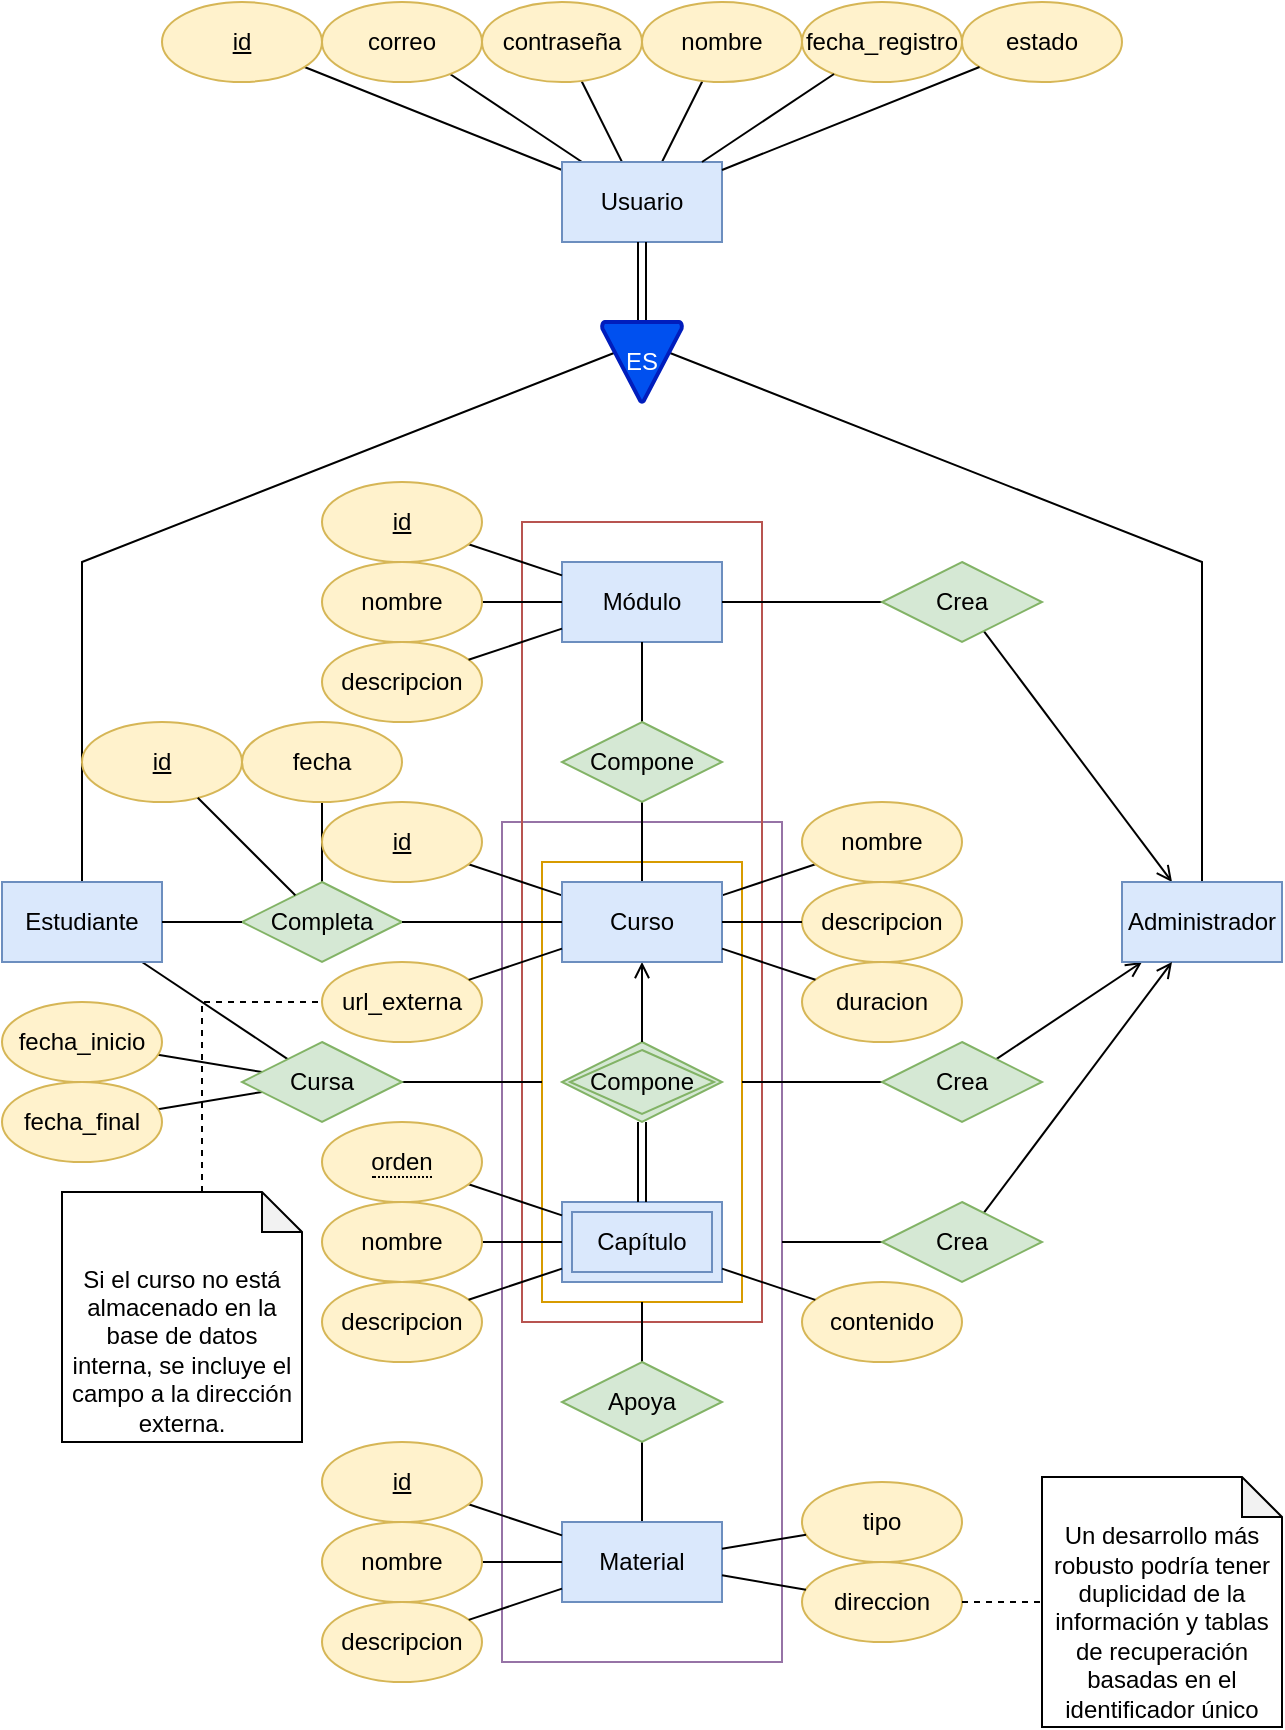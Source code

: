 <mxfile version="28.2.8">
  <diagram name="Página-1" id="pHBDLA_-ScpEqVffFEct">
    <mxGraphModel dx="983" dy="580" grid="1" gridSize="10" guides="1" tooltips="1" connect="1" arrows="1" fold="1" page="1" pageScale="1" pageWidth="827" pageHeight="1169" math="0" shadow="0">
      <root>
        <mxCell id="0" />
        <mxCell id="1" parent="0" />
        <mxCell id="6doGlEqkyrMGWGRIShdQ-58" value="" style="rounded=0;whiteSpace=wrap;html=1;fillColor=none;strokeColor=#9673a6;" parent="1" vertex="1">
          <mxGeometry x="410" y="450" width="140" height="420" as="geometry" />
        </mxCell>
        <mxCell id="6doGlEqkyrMGWGRIShdQ-30" value="" style="rounded=0;whiteSpace=wrap;html=1;fillColor=none;strokeColor=#b85450;" parent="1" vertex="1">
          <mxGeometry x="420" y="300" width="120" height="400" as="geometry" />
        </mxCell>
        <mxCell id="6doGlEqkyrMGWGRIShdQ-29" value="" style="rounded=0;whiteSpace=wrap;html=1;fillColor=none;strokeColor=#d79b00;" parent="1" vertex="1">
          <mxGeometry x="430" y="470" width="100" height="220" as="geometry" />
        </mxCell>
        <mxCell id="6doGlEqkyrMGWGRIShdQ-73" style="edgeStyle=none;rounded=0;orthogonalLoop=1;jettySize=auto;html=1;endArrow=none;endFill=0;" parent="1" source="6doGlEqkyrMGWGRIShdQ-4" target="6doGlEqkyrMGWGRIShdQ-70" edge="1">
          <mxGeometry relative="1" as="geometry" />
        </mxCell>
        <mxCell id="6doGlEqkyrMGWGRIShdQ-75" style="edgeStyle=none;rounded=0;orthogonalLoop=1;jettySize=auto;html=1;endArrow=none;endFill=0;" parent="1" source="6doGlEqkyrMGWGRIShdQ-4" target="6doGlEqkyrMGWGRIShdQ-68" edge="1">
          <mxGeometry relative="1" as="geometry" />
        </mxCell>
        <mxCell id="6doGlEqkyrMGWGRIShdQ-76" style="edgeStyle=none;rounded=0;orthogonalLoop=1;jettySize=auto;html=1;endArrow=none;endFill=0;" parent="1" source="6doGlEqkyrMGWGRIShdQ-4" target="6doGlEqkyrMGWGRIShdQ-69" edge="1">
          <mxGeometry relative="1" as="geometry" />
        </mxCell>
        <mxCell id="6doGlEqkyrMGWGRIShdQ-77" style="edgeStyle=none;rounded=0;orthogonalLoop=1;jettySize=auto;html=1;endArrow=none;endFill=0;" parent="1" source="6doGlEqkyrMGWGRIShdQ-4" target="6doGlEqkyrMGWGRIShdQ-74" edge="1">
          <mxGeometry relative="1" as="geometry" />
        </mxCell>
        <mxCell id="6doGlEqkyrMGWGRIShdQ-4" value="Usuario" style="whiteSpace=wrap;html=1;align=center;fillColor=#dae8fc;strokeColor=#6c8ebf;" parent="1" vertex="1">
          <mxGeometry x="440" y="120" width="80" height="40" as="geometry" />
        </mxCell>
        <mxCell id="6doGlEqkyrMGWGRIShdQ-8" style="edgeStyle=none;rounded=0;orthogonalLoop=1;jettySize=auto;html=1;exitX=0.5;exitY=0.25;exitDx=0;exitDy=0;exitPerimeter=0;endArrow=none;endFill=0;" parent="1" source="6doGlEqkyrMGWGRIShdQ-5" target="6doGlEqkyrMGWGRIShdQ-7" edge="1">
          <mxGeometry relative="1" as="geometry">
            <Array as="points">
              <mxPoint x="760" y="320" />
            </Array>
          </mxGeometry>
        </mxCell>
        <mxCell id="6doGlEqkyrMGWGRIShdQ-9" style="edgeStyle=none;rounded=0;orthogonalLoop=1;jettySize=auto;html=1;exitX=0.5;exitY=0.25;exitDx=0;exitDy=0;exitPerimeter=0;endArrow=none;endFill=0;" parent="1" source="6doGlEqkyrMGWGRIShdQ-5" target="6doGlEqkyrMGWGRIShdQ-6" edge="1">
          <mxGeometry relative="1" as="geometry">
            <Array as="points">
              <mxPoint x="200" y="320" />
            </Array>
          </mxGeometry>
        </mxCell>
        <mxCell id="6doGlEqkyrMGWGRIShdQ-33" style="edgeStyle=none;rounded=0;orthogonalLoop=1;jettySize=auto;html=1;endArrow=none;endFill=0;" parent="1" source="6doGlEqkyrMGWGRIShdQ-6" target="6doGlEqkyrMGWGRIShdQ-32" edge="1">
          <mxGeometry relative="1" as="geometry">
            <Array as="points" />
          </mxGeometry>
        </mxCell>
        <mxCell id="6doGlEqkyrMGWGRIShdQ-6" value="Estudiante" style="whiteSpace=wrap;html=1;align=center;fillColor=#dae8fc;strokeColor=#6c8ebf;" parent="1" vertex="1">
          <mxGeometry x="160" y="480" width="80" height="40" as="geometry" />
        </mxCell>
        <mxCell id="6doGlEqkyrMGWGRIShdQ-42" style="edgeStyle=none;rounded=0;orthogonalLoop=1;jettySize=auto;html=1;endArrow=open;endFill=0;startArrow=none;startFill=0;" parent="1" source="jvECENC-eG9ZYd3W-CWE-3" target="6doGlEqkyrMGWGRIShdQ-7" edge="1">
          <mxGeometry relative="1" as="geometry">
            <Array as="points" />
            <mxPoint x="657.143" y="568.571" as="sourcePoint" />
          </mxGeometry>
        </mxCell>
        <mxCell id="6doGlEqkyrMGWGRIShdQ-45" style="edgeStyle=none;rounded=0;orthogonalLoop=1;jettySize=auto;html=1;endArrow=open;endFill=0;startArrow=none;startFill=0;" parent="1" source="jvECENC-eG9ZYd3W-CWE-5" target="6doGlEqkyrMGWGRIShdQ-7" edge="1">
          <mxGeometry relative="1" as="geometry">
            <Array as="points" />
            <mxPoint x="650.909" y="354.545" as="sourcePoint" />
          </mxGeometry>
        </mxCell>
        <mxCell id="6doGlEqkyrMGWGRIShdQ-7" value="Administrador" style="whiteSpace=wrap;html=1;align=center;fillColor=#dae8fc;strokeColor=#6c8ebf;" parent="1" vertex="1">
          <mxGeometry x="720" y="480" width="80" height="40" as="geometry" />
        </mxCell>
        <mxCell id="6doGlEqkyrMGWGRIShdQ-11" value="Módulo" style="whiteSpace=wrap;html=1;align=center;fillColor=#dae8fc;strokeColor=#6c8ebf;" parent="1" vertex="1">
          <mxGeometry x="440" y="320" width="80" height="40" as="geometry" />
        </mxCell>
        <mxCell id="6doGlEqkyrMGWGRIShdQ-87" style="edgeStyle=none;rounded=0;orthogonalLoop=1;jettySize=auto;html=1;endArrow=none;endFill=0;" parent="1" source="6doGlEqkyrMGWGRIShdQ-107" target="jvECENC-eG9ZYd3W-CWE-15" edge="1">
          <mxGeometry relative="1" as="geometry">
            <mxPoint x="440" y="493.333" as="sourcePoint" />
            <mxPoint x="566.718" y="471.094" as="targetPoint" />
          </mxGeometry>
        </mxCell>
        <mxCell id="6doGlEqkyrMGWGRIShdQ-88" style="edgeStyle=none;rounded=0;orthogonalLoop=1;jettySize=auto;html=1;endArrow=none;endFill=0;" parent="1" source="6doGlEqkyrMGWGRIShdQ-107" target="6doGlEqkyrMGWGRIShdQ-86" edge="1">
          <mxGeometry relative="1" as="geometry">
            <mxPoint x="440" y="506.667" as="sourcePoint" />
          </mxGeometry>
        </mxCell>
        <mxCell id="6doGlEqkyrMGWGRIShdQ-13" value="Capítulo" style="shape=ext;margin=3;double=1;whiteSpace=wrap;html=1;align=center;fillColor=#dae8fc;strokeColor=#6c8ebf;" parent="1" vertex="1">
          <mxGeometry x="440" y="640" width="80" height="40" as="geometry" />
        </mxCell>
        <mxCell id="6doGlEqkyrMGWGRIShdQ-14" value="Compone" style="shape=rhombus;double=1;perimeter=rhombusPerimeter;whiteSpace=wrap;html=1;align=center;fillColor=#d5e8d4;strokeColor=#82b366;" parent="1" vertex="1">
          <mxGeometry x="440" y="560" width="80" height="40" as="geometry" />
        </mxCell>
        <mxCell id="6doGlEqkyrMGWGRIShdQ-18" value="" style="shape=link;html=1;rounded=0;" parent="1" source="6doGlEqkyrMGWGRIShdQ-13" target="6doGlEqkyrMGWGRIShdQ-14" edge="1">
          <mxGeometry relative="1" as="geometry">
            <mxPoint x="530" y="450" as="sourcePoint" />
            <mxPoint x="690" y="450" as="targetPoint" />
          </mxGeometry>
        </mxCell>
        <mxCell id="6doGlEqkyrMGWGRIShdQ-21" value="" style="endArrow=open;html=1;rounded=0;endFill=0;" parent="1" source="6doGlEqkyrMGWGRIShdQ-14" target="6doGlEqkyrMGWGRIShdQ-107" edge="1">
          <mxGeometry relative="1" as="geometry">
            <mxPoint x="530" y="450" as="sourcePoint" />
            <mxPoint x="480" y="520" as="targetPoint" />
          </mxGeometry>
        </mxCell>
        <mxCell id="6doGlEqkyrMGWGRIShdQ-26" value="" style="endArrow=none;html=1;rounded=0;endFill=0;" parent="1" source="6doGlEqkyrMGWGRIShdQ-108" target="6doGlEqkyrMGWGRIShdQ-11" edge="1">
          <mxGeometry relative="1" as="geometry">
            <mxPoint x="480" y="400" as="sourcePoint" />
            <mxPoint x="480" y="360" as="targetPoint" />
          </mxGeometry>
        </mxCell>
        <mxCell id="6doGlEqkyrMGWGRIShdQ-47" style="edgeStyle=none;rounded=0;orthogonalLoop=1;jettySize=auto;html=1;endArrow=none;endFill=0;" parent="1" source="6doGlEqkyrMGWGRIShdQ-28" target="6doGlEqkyrMGWGRIShdQ-46" edge="1">
          <mxGeometry relative="1" as="geometry" />
        </mxCell>
        <mxCell id="6doGlEqkyrMGWGRIShdQ-28" value="Material" style="whiteSpace=wrap;html=1;align=center;fillColor=#dae8fc;strokeColor=#6c8ebf;" parent="1" vertex="1">
          <mxGeometry x="440" y="800" width="80" height="40" as="geometry" />
        </mxCell>
        <mxCell id="6doGlEqkyrMGWGRIShdQ-34" style="edgeStyle=none;rounded=0;orthogonalLoop=1;jettySize=auto;html=1;endArrow=none;endFill=0;" parent="1" source="6doGlEqkyrMGWGRIShdQ-32" target="6doGlEqkyrMGWGRIShdQ-29" edge="1">
          <mxGeometry relative="1" as="geometry">
            <mxPoint x="360" y="580" as="sourcePoint" />
          </mxGeometry>
        </mxCell>
        <mxCell id="6doGlEqkyrMGWGRIShdQ-116" style="edgeStyle=none;rounded=0;orthogonalLoop=1;jettySize=auto;html=1;endArrow=none;endFill=0;" parent="1" source="6doGlEqkyrMGWGRIShdQ-32" target="6doGlEqkyrMGWGRIShdQ-114" edge="1">
          <mxGeometry relative="1" as="geometry" />
        </mxCell>
        <mxCell id="6doGlEqkyrMGWGRIShdQ-117" style="edgeStyle=none;rounded=0;orthogonalLoop=1;jettySize=auto;html=1;endArrow=none;endFill=0;" parent="1" source="6doGlEqkyrMGWGRIShdQ-32" target="6doGlEqkyrMGWGRIShdQ-115" edge="1">
          <mxGeometry relative="1" as="geometry" />
        </mxCell>
        <mxCell id="6doGlEqkyrMGWGRIShdQ-32" value="Cursa" style="shape=rhombus;perimeter=rhombusPerimeter;whiteSpace=wrap;html=1;align=center;fillColor=#d5e8d4;strokeColor=#82b366;" parent="1" vertex="1">
          <mxGeometry x="280" y="560" width="80" height="40" as="geometry" />
        </mxCell>
        <mxCell id="6doGlEqkyrMGWGRIShdQ-41" style="edgeStyle=none;rounded=0;orthogonalLoop=1;jettySize=auto;html=1;endArrow=none;endFill=0;" parent="1" source="jvECENC-eG9ZYd3W-CWE-3" target="6doGlEqkyrMGWGRIShdQ-29" edge="1">
          <mxGeometry relative="1" as="geometry">
            <mxPoint x="600" y="580" as="sourcePoint" />
          </mxGeometry>
        </mxCell>
        <mxCell id="6doGlEqkyrMGWGRIShdQ-44" style="edgeStyle=none;rounded=0;orthogonalLoop=1;jettySize=auto;html=1;endArrow=none;endFill=0;" parent="1" source="jvECENC-eG9ZYd3W-CWE-5" target="6doGlEqkyrMGWGRIShdQ-11" edge="1">
          <mxGeometry relative="1" as="geometry">
            <mxPoint x="600" y="340" as="sourcePoint" />
          </mxGeometry>
        </mxCell>
        <mxCell id="6doGlEqkyrMGWGRIShdQ-48" style="edgeStyle=none;rounded=0;orthogonalLoop=1;jettySize=auto;html=1;endArrow=none;endFill=0;" parent="1" source="6doGlEqkyrMGWGRIShdQ-46" target="6doGlEqkyrMGWGRIShdQ-29" edge="1">
          <mxGeometry relative="1" as="geometry">
            <mxPoint x="640" y="710" as="targetPoint" />
          </mxGeometry>
        </mxCell>
        <mxCell id="6doGlEqkyrMGWGRIShdQ-46" value="Apoya" style="shape=rhombus;perimeter=rhombusPerimeter;whiteSpace=wrap;html=1;align=center;fillColor=#d5e8d4;strokeColor=#82b366;" parent="1" vertex="1">
          <mxGeometry x="440" y="720" width="80" height="40" as="geometry" />
        </mxCell>
        <mxCell id="6doGlEqkyrMGWGRIShdQ-49" style="edgeStyle=none;rounded=0;orthogonalLoop=1;jettySize=auto;html=1;exitX=0.5;exitY=0;exitDx=0;exitDy=0;" parent="1" edge="1">
          <mxGeometry relative="1" as="geometry">
            <mxPoint x="560" y="450" as="sourcePoint" />
            <mxPoint x="560" y="450" as="targetPoint" />
          </mxGeometry>
        </mxCell>
        <mxCell id="6doGlEqkyrMGWGRIShdQ-50" value="" style="shape=link;html=1;rounded=0;" parent="1" source="6doGlEqkyrMGWGRIShdQ-5" target="6doGlEqkyrMGWGRIShdQ-4" edge="1">
          <mxGeometry relative="1" as="geometry">
            <mxPoint x="580" y="500" as="sourcePoint" />
            <mxPoint x="580" y="460" as="targetPoint" />
          </mxGeometry>
        </mxCell>
        <mxCell id="6doGlEqkyrMGWGRIShdQ-5" value="ES" style="strokeWidth=2;html=1;shape=mxgraph.flowchart.merge_or_storage;whiteSpace=wrap;fillColor=#0050ef;fontColor=#ffffff;strokeColor=#001DBC;" parent="1" vertex="1">
          <mxGeometry x="460" y="200" width="40" height="40" as="geometry" />
        </mxCell>
        <mxCell id="6doGlEqkyrMGWGRIShdQ-64" style="edgeStyle=none;rounded=0;orthogonalLoop=1;jettySize=auto;html=1;endArrow=none;endFill=0;" parent="1" source="jvECENC-eG9ZYd3W-CWE-2" target="6doGlEqkyrMGWGRIShdQ-58" edge="1">
          <mxGeometry relative="1" as="geometry">
            <mxPoint x="600" y="660" as="sourcePoint" />
          </mxGeometry>
        </mxCell>
        <mxCell id="6doGlEqkyrMGWGRIShdQ-65" style="edgeStyle=none;rounded=0;orthogonalLoop=1;jettySize=auto;html=1;endArrow=open;endFill=0;startArrow=none;startFill=0;" parent="1" source="jvECENC-eG9ZYd3W-CWE-2" target="6doGlEqkyrMGWGRIShdQ-7" edge="1">
          <mxGeometry relative="1" as="geometry">
            <mxPoint x="650.909" y="645.455" as="sourcePoint" />
            <mxPoint x="823" y="570" as="targetPoint" />
            <Array as="points" />
          </mxGeometry>
        </mxCell>
        <mxCell id="6doGlEqkyrMGWGRIShdQ-68" value="correo" style="ellipse;whiteSpace=wrap;html=1;align=center;fillColor=#fff2cc;strokeColor=#d6b656;" parent="1" vertex="1">
          <mxGeometry x="320" y="40" width="80" height="40" as="geometry" />
        </mxCell>
        <mxCell id="6doGlEqkyrMGWGRIShdQ-69" value="contraseña" style="ellipse;whiteSpace=wrap;html=1;align=center;fillColor=#fff2cc;strokeColor=#d6b656;" parent="1" vertex="1">
          <mxGeometry x="400" y="40" width="80" height="40" as="geometry" />
        </mxCell>
        <mxCell id="6doGlEqkyrMGWGRIShdQ-70" value="id" style="ellipse;whiteSpace=wrap;html=1;align=center;fontStyle=4;fillColor=#fff2cc;strokeColor=#d6b656;" parent="1" vertex="1">
          <mxGeometry x="240" y="40" width="80" height="40" as="geometry" />
        </mxCell>
        <mxCell id="6doGlEqkyrMGWGRIShdQ-74" value="nombre" style="ellipse;whiteSpace=wrap;html=1;align=center;fillColor=#fff2cc;strokeColor=#d6b656;" parent="1" vertex="1">
          <mxGeometry x="480" y="40" width="80" height="40" as="geometry" />
        </mxCell>
        <mxCell id="6doGlEqkyrMGWGRIShdQ-80" style="edgeStyle=none;rounded=0;orthogonalLoop=1;jettySize=auto;html=1;endArrow=none;endFill=0;" parent="1" source="6doGlEqkyrMGWGRIShdQ-11" target="6doGlEqkyrMGWGRIShdQ-81" edge="1">
          <mxGeometry relative="1" as="geometry">
            <mxPoint x="440" y="390" as="sourcePoint" />
          </mxGeometry>
        </mxCell>
        <mxCell id="6doGlEqkyrMGWGRIShdQ-81" value="id" style="ellipse;whiteSpace=wrap;html=1;align=center;fontStyle=4;fillColor=#fff2cc;strokeColor=#d6b656;" parent="1" vertex="1">
          <mxGeometry x="320" y="280" width="80" height="40" as="geometry" />
        </mxCell>
        <mxCell id="6doGlEqkyrMGWGRIShdQ-83" style="edgeStyle=none;rounded=0;orthogonalLoop=1;jettySize=auto;html=1;endArrow=none;endFill=0;" parent="1" source="6doGlEqkyrMGWGRIShdQ-11" target="6doGlEqkyrMGWGRIShdQ-84" edge="1">
          <mxGeometry relative="1" as="geometry">
            <mxPoint x="260" y="430" as="sourcePoint" />
          </mxGeometry>
        </mxCell>
        <mxCell id="6doGlEqkyrMGWGRIShdQ-84" value="nombre" style="ellipse;whiteSpace=wrap;html=1;align=center;fillColor=#fff2cc;strokeColor=#d6b656;" parent="1" vertex="1">
          <mxGeometry x="320" y="320" width="80" height="40" as="geometry" />
        </mxCell>
        <mxCell id="6doGlEqkyrMGWGRIShdQ-86" value="nombre" style="ellipse;whiteSpace=wrap;html=1;align=center;fillColor=#fff2cc;strokeColor=#d6b656;" parent="1" vertex="1">
          <mxGeometry x="560" y="440" width="80" height="40" as="geometry" />
        </mxCell>
        <mxCell id="6doGlEqkyrMGWGRIShdQ-89" style="edgeStyle=none;rounded=0;orthogonalLoop=1;jettySize=auto;html=1;endArrow=none;endFill=0;" parent="1" source="6doGlEqkyrMGWGRIShdQ-13" target="jvECENC-eG9ZYd3W-CWE-16" edge="1">
          <mxGeometry relative="1" as="geometry">
            <mxPoint x="440" y="653" as="sourcePoint" />
            <mxPoint x="393.282" y="631.094" as="targetPoint" />
          </mxGeometry>
        </mxCell>
        <mxCell id="6doGlEqkyrMGWGRIShdQ-90" style="edgeStyle=none;rounded=0;orthogonalLoop=1;jettySize=auto;html=1;endArrow=none;endFill=0;" parent="1" source="6doGlEqkyrMGWGRIShdQ-13" target="6doGlEqkyrMGWGRIShdQ-92" edge="1">
          <mxGeometry relative="1" as="geometry">
            <mxPoint x="440" y="667" as="sourcePoint" />
          </mxGeometry>
        </mxCell>
        <mxCell id="6doGlEqkyrMGWGRIShdQ-92" value="nombre" style="ellipse;whiteSpace=wrap;html=1;align=center;fillColor=#fff2cc;strokeColor=#d6b656;" parent="1" vertex="1">
          <mxGeometry x="320" y="640" width="80" height="40" as="geometry" />
        </mxCell>
        <mxCell id="6doGlEqkyrMGWGRIShdQ-98" style="edgeStyle=none;rounded=0;orthogonalLoop=1;jettySize=auto;html=1;endArrow=none;endFill=0;" parent="1" source="6doGlEqkyrMGWGRIShdQ-28" target="6doGlEqkyrMGWGRIShdQ-129" edge="1">
          <mxGeometry relative="1" as="geometry">
            <mxPoint x="440" y="813" as="sourcePoint" />
            <mxPoint x="388.284" y="774.142" as="targetPoint" />
          </mxGeometry>
        </mxCell>
        <mxCell id="6doGlEqkyrMGWGRIShdQ-99" style="edgeStyle=none;rounded=0;orthogonalLoop=1;jettySize=auto;html=1;endArrow=none;endFill=0;" parent="1" source="6doGlEqkyrMGWGRIShdQ-28" target="6doGlEqkyrMGWGRIShdQ-101" edge="1">
          <mxGeometry relative="1" as="geometry">
            <mxPoint x="440" y="827" as="sourcePoint" />
          </mxGeometry>
        </mxCell>
        <mxCell id="6doGlEqkyrMGWGRIShdQ-101" value="nombre" style="ellipse;whiteSpace=wrap;html=1;align=center;fillColor=#fff2cc;strokeColor=#d6b656;" parent="1" vertex="1">
          <mxGeometry x="320" y="800" width="80" height="40" as="geometry" />
        </mxCell>
        <mxCell id="6doGlEqkyrMGWGRIShdQ-102" value="descripcion" style="ellipse;whiteSpace=wrap;html=1;align=center;fillColor=#fff2cc;strokeColor=#d6b656;" parent="1" vertex="1">
          <mxGeometry x="320" y="840" width="80" height="40" as="geometry" />
        </mxCell>
        <mxCell id="6doGlEqkyrMGWGRIShdQ-104" style="edgeStyle=none;rounded=0;orthogonalLoop=1;jettySize=auto;html=1;endArrow=none;endFill=0;" parent="1" source="6doGlEqkyrMGWGRIShdQ-102" target="6doGlEqkyrMGWGRIShdQ-28" edge="1">
          <mxGeometry relative="1" as="geometry">
            <mxPoint x="532" y="846" as="sourcePoint" />
            <mxPoint x="480" y="820" as="targetPoint" />
          </mxGeometry>
        </mxCell>
        <mxCell id="6doGlEqkyrMGWGRIShdQ-106" style="edgeStyle=none;rounded=0;orthogonalLoop=1;jettySize=auto;html=1;endArrow=none;endFill=0;" parent="1" source="6doGlEqkyrMGWGRIShdQ-107" target="6doGlEqkyrMGWGRIShdQ-108" edge="1">
          <mxGeometry relative="1" as="geometry">
            <mxPoint x="480" y="440" as="targetPoint" />
          </mxGeometry>
        </mxCell>
        <mxCell id="6doGlEqkyrMGWGRIShdQ-107" value="Curso" style="whiteSpace=wrap;html=1;align=center;fillColor=#dae8fc;strokeColor=#6c8ebf;" parent="1" vertex="1">
          <mxGeometry x="440" y="480" width="80" height="40" as="geometry" />
        </mxCell>
        <mxCell id="6doGlEqkyrMGWGRIShdQ-108" value="Compone" style="shape=rhombus;perimeter=rhombusPerimeter;whiteSpace=wrap;html=1;align=center;fillColor=#d5e8d4;strokeColor=#82b366;" parent="1" vertex="1">
          <mxGeometry x="440" y="400" width="80" height="40" as="geometry" />
        </mxCell>
        <mxCell id="6doGlEqkyrMGWGRIShdQ-112" value="fecha_registro" style="ellipse;whiteSpace=wrap;html=1;align=center;fillColor=#fff2cc;strokeColor=#d6b656;" parent="1" vertex="1">
          <mxGeometry x="560" y="40" width="80" height="40" as="geometry" />
        </mxCell>
        <mxCell id="6doGlEqkyrMGWGRIShdQ-113" style="edgeStyle=none;rounded=0;orthogonalLoop=1;jettySize=auto;html=1;endArrow=none;endFill=0;" parent="1" source="6doGlEqkyrMGWGRIShdQ-4" target="6doGlEqkyrMGWGRIShdQ-112" edge="1">
          <mxGeometry relative="1" as="geometry">
            <mxPoint x="590" y="174" as="sourcePoint" />
            <mxPoint x="656" y="130" as="targetPoint" />
          </mxGeometry>
        </mxCell>
        <mxCell id="6doGlEqkyrMGWGRIShdQ-114" value="fecha_inicio" style="ellipse;whiteSpace=wrap;html=1;align=center;fillColor=#fff2cc;strokeColor=#d6b656;" parent="1" vertex="1">
          <mxGeometry x="160" y="540" width="80" height="40" as="geometry" />
        </mxCell>
        <mxCell id="6doGlEqkyrMGWGRIShdQ-115" value="fecha_final" style="ellipse;whiteSpace=wrap;html=1;align=center;fillColor=#fff2cc;strokeColor=#d6b656;" parent="1" vertex="1">
          <mxGeometry x="160" y="580" width="80" height="40" as="geometry" />
        </mxCell>
        <mxCell id="6doGlEqkyrMGWGRIShdQ-118" value="descripcion" style="ellipse;whiteSpace=wrap;html=1;align=center;fillColor=#fff2cc;strokeColor=#d6b656;" parent="1" vertex="1">
          <mxGeometry x="320" y="680" width="80" height="40" as="geometry" />
        </mxCell>
        <mxCell id="6doGlEqkyrMGWGRIShdQ-119" value="descripcion" style="ellipse;whiteSpace=wrap;html=1;align=center;fillColor=#fff2cc;strokeColor=#d6b656;" parent="1" vertex="1">
          <mxGeometry x="320" y="360" width="80" height="40" as="geometry" />
        </mxCell>
        <mxCell id="6doGlEqkyrMGWGRIShdQ-120" style="edgeStyle=none;rounded=0;orthogonalLoop=1;jettySize=auto;html=1;endArrow=none;endFill=0;" parent="1" source="6doGlEqkyrMGWGRIShdQ-11" target="6doGlEqkyrMGWGRIShdQ-119" edge="1">
          <mxGeometry relative="1" as="geometry">
            <mxPoint x="452" y="360" as="sourcePoint" />
            <mxPoint x="410" y="367" as="targetPoint" />
          </mxGeometry>
        </mxCell>
        <mxCell id="6doGlEqkyrMGWGRIShdQ-121" value="descripcion" style="ellipse;whiteSpace=wrap;html=1;align=center;fillColor=#fff2cc;strokeColor=#d6b656;" parent="1" vertex="1">
          <mxGeometry x="560" y="480" width="80" height="40" as="geometry" />
        </mxCell>
        <mxCell id="6doGlEqkyrMGWGRIShdQ-122" style="edgeStyle=none;rounded=0;orthogonalLoop=1;jettySize=auto;html=1;endArrow=none;endFill=0;" parent="1" source="6doGlEqkyrMGWGRIShdQ-107" target="6doGlEqkyrMGWGRIShdQ-121" edge="1">
          <mxGeometry relative="1" as="geometry">
            <mxPoint x="440" y="513" as="sourcePoint" />
            <mxPoint x="410" y="527" as="targetPoint" />
          </mxGeometry>
        </mxCell>
        <mxCell id="6doGlEqkyrMGWGRIShdQ-123" style="edgeStyle=none;rounded=0;orthogonalLoop=1;jettySize=auto;html=1;endArrow=none;endFill=0;" parent="1" source="6doGlEqkyrMGWGRIShdQ-13" target="6doGlEqkyrMGWGRIShdQ-118" edge="1">
          <mxGeometry relative="1" as="geometry">
            <mxPoint x="482" y="690" as="sourcePoint" />
            <mxPoint x="440" y="697" as="targetPoint" />
          </mxGeometry>
        </mxCell>
        <mxCell id="6doGlEqkyrMGWGRIShdQ-124" value="direccion" style="ellipse;whiteSpace=wrap;html=1;align=center;fillColor=#fff2cc;strokeColor=#d6b656;" parent="1" vertex="1">
          <mxGeometry x="560" y="820" width="80" height="40" as="geometry" />
        </mxCell>
        <mxCell id="6doGlEqkyrMGWGRIShdQ-126" style="edgeStyle=none;rounded=0;orthogonalLoop=1;jettySize=auto;html=1;endArrow=none;endFill=0;" parent="1" source="6doGlEqkyrMGWGRIShdQ-124" target="6doGlEqkyrMGWGRIShdQ-28" edge="1">
          <mxGeometry relative="1" as="geometry">
            <mxPoint x="450" y="886" as="sourcePoint" />
            <mxPoint x="496" y="870" as="targetPoint" />
          </mxGeometry>
        </mxCell>
        <mxCell id="6doGlEqkyrMGWGRIShdQ-127" style="edgeStyle=none;rounded=0;orthogonalLoop=1;jettySize=auto;html=1;endArrow=none;endFill=0;dashed=1;" parent="1" source="6doGlEqkyrMGWGRIShdQ-124" target="6doGlEqkyrMGWGRIShdQ-128" edge="1">
          <mxGeometry relative="1" as="geometry">
            <mxPoint x="600" y="860" as="sourcePoint" />
            <Array as="points">
              <mxPoint x="670" y="840" />
            </Array>
          </mxGeometry>
        </mxCell>
        <mxCell id="6doGlEqkyrMGWGRIShdQ-128" value="Un desarrollo más robusto podría tener duplicidad de la información y tablas de recuperación basadas en el identificador único" style="shape=note;whiteSpace=wrap;html=1;backgroundOutline=1;darkOpacity=0.05;verticalAlign=bottom;size=20;" parent="1" vertex="1">
          <mxGeometry x="680" y="777.5" width="120" height="125" as="geometry" />
        </mxCell>
        <mxCell id="6doGlEqkyrMGWGRIShdQ-129" value="id" style="ellipse;whiteSpace=wrap;html=1;align=center;fontStyle=4;fillColor=#fff2cc;strokeColor=#d6b656;" parent="1" vertex="1">
          <mxGeometry x="320" y="760" width="80" height="40" as="geometry" />
        </mxCell>
        <mxCell id="jvECENC-eG9ZYd3W-CWE-2" value="Crea" style="shape=rhombus;perimeter=rhombusPerimeter;whiteSpace=wrap;html=1;align=center;fillColor=#d5e8d4;strokeColor=#82b366;" parent="1" vertex="1">
          <mxGeometry x="600" y="640" width="80" height="40" as="geometry" />
        </mxCell>
        <mxCell id="jvECENC-eG9ZYd3W-CWE-3" value="Crea" style="shape=rhombus;perimeter=rhombusPerimeter;whiteSpace=wrap;html=1;align=center;fillColor=#d5e8d4;strokeColor=#82b366;" parent="1" vertex="1">
          <mxGeometry x="600" y="560" width="80" height="40" as="geometry" />
        </mxCell>
        <mxCell id="jvECENC-eG9ZYd3W-CWE-5" value="Crea" style="shape=rhombus;perimeter=rhombusPerimeter;whiteSpace=wrap;html=1;align=center;fillColor=#d5e8d4;strokeColor=#82b366;" parent="1" vertex="1">
          <mxGeometry x="600" y="320" width="80" height="40" as="geometry" />
        </mxCell>
        <mxCell id="jvECENC-eG9ZYd3W-CWE-14" style="rounded=0;orthogonalLoop=1;jettySize=auto;html=1;endArrow=none;endFill=0;" parent="1" source="jvECENC-eG9ZYd3W-CWE-7" target="jvECENC-eG9ZYd3W-CWE-12" edge="1">
          <mxGeometry relative="1" as="geometry" />
        </mxCell>
        <mxCell id="jvECENC-eG9ZYd3W-CWE-7" value="Completa" style="shape=rhombus;perimeter=rhombusPerimeter;whiteSpace=wrap;html=1;align=center;fillColor=#d5e8d4;strokeColor=#82b366;" parent="1" vertex="1">
          <mxGeometry x="280" y="480" width="80" height="40" as="geometry" />
        </mxCell>
        <mxCell id="jvECENC-eG9ZYd3W-CWE-8" style="edgeStyle=none;rounded=0;orthogonalLoop=1;jettySize=auto;html=1;endArrow=none;endFill=0;" parent="1" source="6doGlEqkyrMGWGRIShdQ-6" target="jvECENC-eG9ZYd3W-CWE-7" edge="1">
          <mxGeometry relative="1" as="geometry">
            <Array as="points" />
            <mxPoint x="330" y="550" as="sourcePoint" />
            <mxPoint x="403" y="599" as="targetPoint" />
          </mxGeometry>
        </mxCell>
        <mxCell id="jvECENC-eG9ZYd3W-CWE-9" style="edgeStyle=none;rounded=0;orthogonalLoop=1;jettySize=auto;html=1;endArrow=none;endFill=0;" parent="1" source="jvECENC-eG9ZYd3W-CWE-7" target="6doGlEqkyrMGWGRIShdQ-107" edge="1">
          <mxGeometry relative="1" as="geometry">
            <Array as="points" />
            <mxPoint x="360" y="540" as="sourcePoint" />
            <mxPoint x="400" y="540" as="targetPoint" />
          </mxGeometry>
        </mxCell>
        <mxCell id="jvECENC-eG9ZYd3W-CWE-10" value="contenido" style="ellipse;whiteSpace=wrap;html=1;align=center;fillColor=#fff2cc;strokeColor=#d6b656;" parent="1" vertex="1">
          <mxGeometry x="560" y="680" width="80" height="40" as="geometry" />
        </mxCell>
        <mxCell id="jvECENC-eG9ZYd3W-CWE-11" style="edgeStyle=none;rounded=0;orthogonalLoop=1;jettySize=auto;html=1;endArrow=none;endFill=0;" parent="1" source="jvECENC-eG9ZYd3W-CWE-10" target="6doGlEqkyrMGWGRIShdQ-13" edge="1">
          <mxGeometry relative="1" as="geometry">
            <mxPoint x="600" y="540" as="sourcePoint" />
            <mxPoint x="647" y="556" as="targetPoint" />
          </mxGeometry>
        </mxCell>
        <mxCell id="jvECENC-eG9ZYd3W-CWE-12" value="fecha" style="ellipse;whiteSpace=wrap;html=1;align=center;fillColor=#fff2cc;strokeColor=#d6b656;" parent="1" vertex="1">
          <mxGeometry x="280" y="400" width="80" height="40" as="geometry" />
        </mxCell>
        <mxCell id="jvECENC-eG9ZYd3W-CWE-15" value="id" style="ellipse;whiteSpace=wrap;html=1;align=center;fontStyle=4;fillColor=#fff2cc;strokeColor=#d6b656;" parent="1" vertex="1">
          <mxGeometry x="320" y="440" width="80" height="40" as="geometry" />
        </mxCell>
        <mxCell id="jvECENC-eG9ZYd3W-CWE-16" value="&lt;span style=&quot;border-bottom: 1px dotted&quot;&gt;orden&lt;/span&gt;" style="ellipse;whiteSpace=wrap;html=1;align=center;fillColor=#fff2cc;strokeColor=#d6b656;" parent="1" vertex="1">
          <mxGeometry x="320" y="600" width="80" height="40" as="geometry" />
        </mxCell>
        <mxCell id="jvECENC-eG9ZYd3W-CWE-17" value="id" style="ellipse;whiteSpace=wrap;html=1;align=center;fontStyle=4;fillColor=#fff2cc;strokeColor=#d6b656;" parent="1" vertex="1">
          <mxGeometry x="200" y="400" width="80" height="40" as="geometry" />
        </mxCell>
        <mxCell id="jvECENC-eG9ZYd3W-CWE-18" style="rounded=0;orthogonalLoop=1;jettySize=auto;html=1;endArrow=none;endFill=0;" parent="1" source="jvECENC-eG9ZYd3W-CWE-7" target="jvECENC-eG9ZYd3W-CWE-17" edge="1">
          <mxGeometry relative="1" as="geometry">
            <mxPoint x="320" y="500" as="sourcePoint" />
            <mxPoint x="320" y="460" as="targetPoint" />
          </mxGeometry>
        </mxCell>
        <mxCell id="jvECENC-eG9ZYd3W-CWE-19" value="url_externa" style="ellipse;whiteSpace=wrap;html=1;align=center;fillColor=#fff2cc;strokeColor=#d6b656;" parent="1" vertex="1">
          <mxGeometry x="320" y="520" width="80" height="40" as="geometry" />
        </mxCell>
        <mxCell id="jvECENC-eG9ZYd3W-CWE-20" style="edgeStyle=none;rounded=0;orthogonalLoop=1;jettySize=auto;html=1;endArrow=none;endFill=0;" parent="1" source="jvECENC-eG9ZYd3W-CWE-19" target="6doGlEqkyrMGWGRIShdQ-107" edge="1">
          <mxGeometry relative="1" as="geometry">
            <mxPoint x="580" y="550" as="sourcePoint" />
            <mxPoint x="627" y="566" as="targetPoint" />
          </mxGeometry>
        </mxCell>
        <mxCell id="jvECENC-eG9ZYd3W-CWE-21" value="estado" style="ellipse;whiteSpace=wrap;html=1;align=center;fillColor=#fff2cc;strokeColor=#d6b656;" parent="1" vertex="1">
          <mxGeometry x="640" y="40" width="80" height="40" as="geometry" />
        </mxCell>
        <mxCell id="jvECENC-eG9ZYd3W-CWE-22" style="edgeStyle=none;rounded=0;orthogonalLoop=1;jettySize=auto;html=1;endArrow=none;endFill=0;" parent="1" source="6doGlEqkyrMGWGRIShdQ-4" target="jvECENC-eG9ZYd3W-CWE-21" edge="1">
          <mxGeometry relative="1" as="geometry">
            <mxPoint x="660" y="196" as="sourcePoint" />
            <mxPoint x="752" y="150" as="targetPoint" />
          </mxGeometry>
        </mxCell>
        <mxCell id="jvECENC-eG9ZYd3W-CWE-23" value="Si el curso no está almacenado en la base de datos interna, se incluye el campo a la dirección externa." style="shape=note;whiteSpace=wrap;html=1;backgroundOutline=1;darkOpacity=0.05;verticalAlign=bottom;size=20;" parent="1" vertex="1">
          <mxGeometry x="190" y="635" width="120" height="125" as="geometry" />
        </mxCell>
        <mxCell id="jvECENC-eG9ZYd3W-CWE-24" style="edgeStyle=orthogonalEdgeStyle;rounded=0;orthogonalLoop=1;jettySize=auto;html=1;endArrow=none;endFill=0;dashed=1;" parent="1" source="jvECENC-eG9ZYd3W-CWE-23" target="jvECENC-eG9ZYd3W-CWE-19" edge="1">
          <mxGeometry relative="1" as="geometry">
            <mxPoint x="690" y="850" as="sourcePoint" />
            <mxPoint x="730" y="850" as="targetPoint" />
            <Array as="points">
              <mxPoint x="260" y="540" />
            </Array>
          </mxGeometry>
        </mxCell>
        <mxCell id="aDERixzMwoj4tQU48_Bk-1" value="tipo" style="ellipse;whiteSpace=wrap;html=1;align=center;fillColor=#fff2cc;strokeColor=#d6b656;" parent="1" vertex="1">
          <mxGeometry x="560" y="780" width="80" height="40" as="geometry" />
        </mxCell>
        <mxCell id="aDERixzMwoj4tQU48_Bk-2" style="edgeStyle=none;rounded=0;orthogonalLoop=1;jettySize=auto;html=1;endArrow=none;endFill=0;" parent="1" source="6doGlEqkyrMGWGRIShdQ-28" target="aDERixzMwoj4tQU48_Bk-1" edge="1">
          <mxGeometry relative="1" as="geometry">
            <mxPoint x="480" y="856" as="sourcePoint" />
            <mxPoint x="526" y="840" as="targetPoint" />
          </mxGeometry>
        </mxCell>
        <mxCell id="IMyrhXt4YQZrx-Gu_49M-1" value="duracion" style="ellipse;whiteSpace=wrap;html=1;align=center;fillColor=#fff2cc;strokeColor=#d6b656;" parent="1" vertex="1">
          <mxGeometry x="560" y="520" width="80" height="40" as="geometry" />
        </mxCell>
        <mxCell id="IMyrhXt4YQZrx-Gu_49M-2" style="edgeStyle=none;rounded=0;orthogonalLoop=1;jettySize=auto;html=1;endArrow=none;endFill=0;" parent="1" source="6doGlEqkyrMGWGRIShdQ-107" target="IMyrhXt4YQZrx-Gu_49M-1" edge="1">
          <mxGeometry relative="1" as="geometry">
            <mxPoint x="590" y="510" as="sourcePoint" />
            <mxPoint x="630" y="510" as="targetPoint" />
          </mxGeometry>
        </mxCell>
      </root>
    </mxGraphModel>
  </diagram>
</mxfile>
